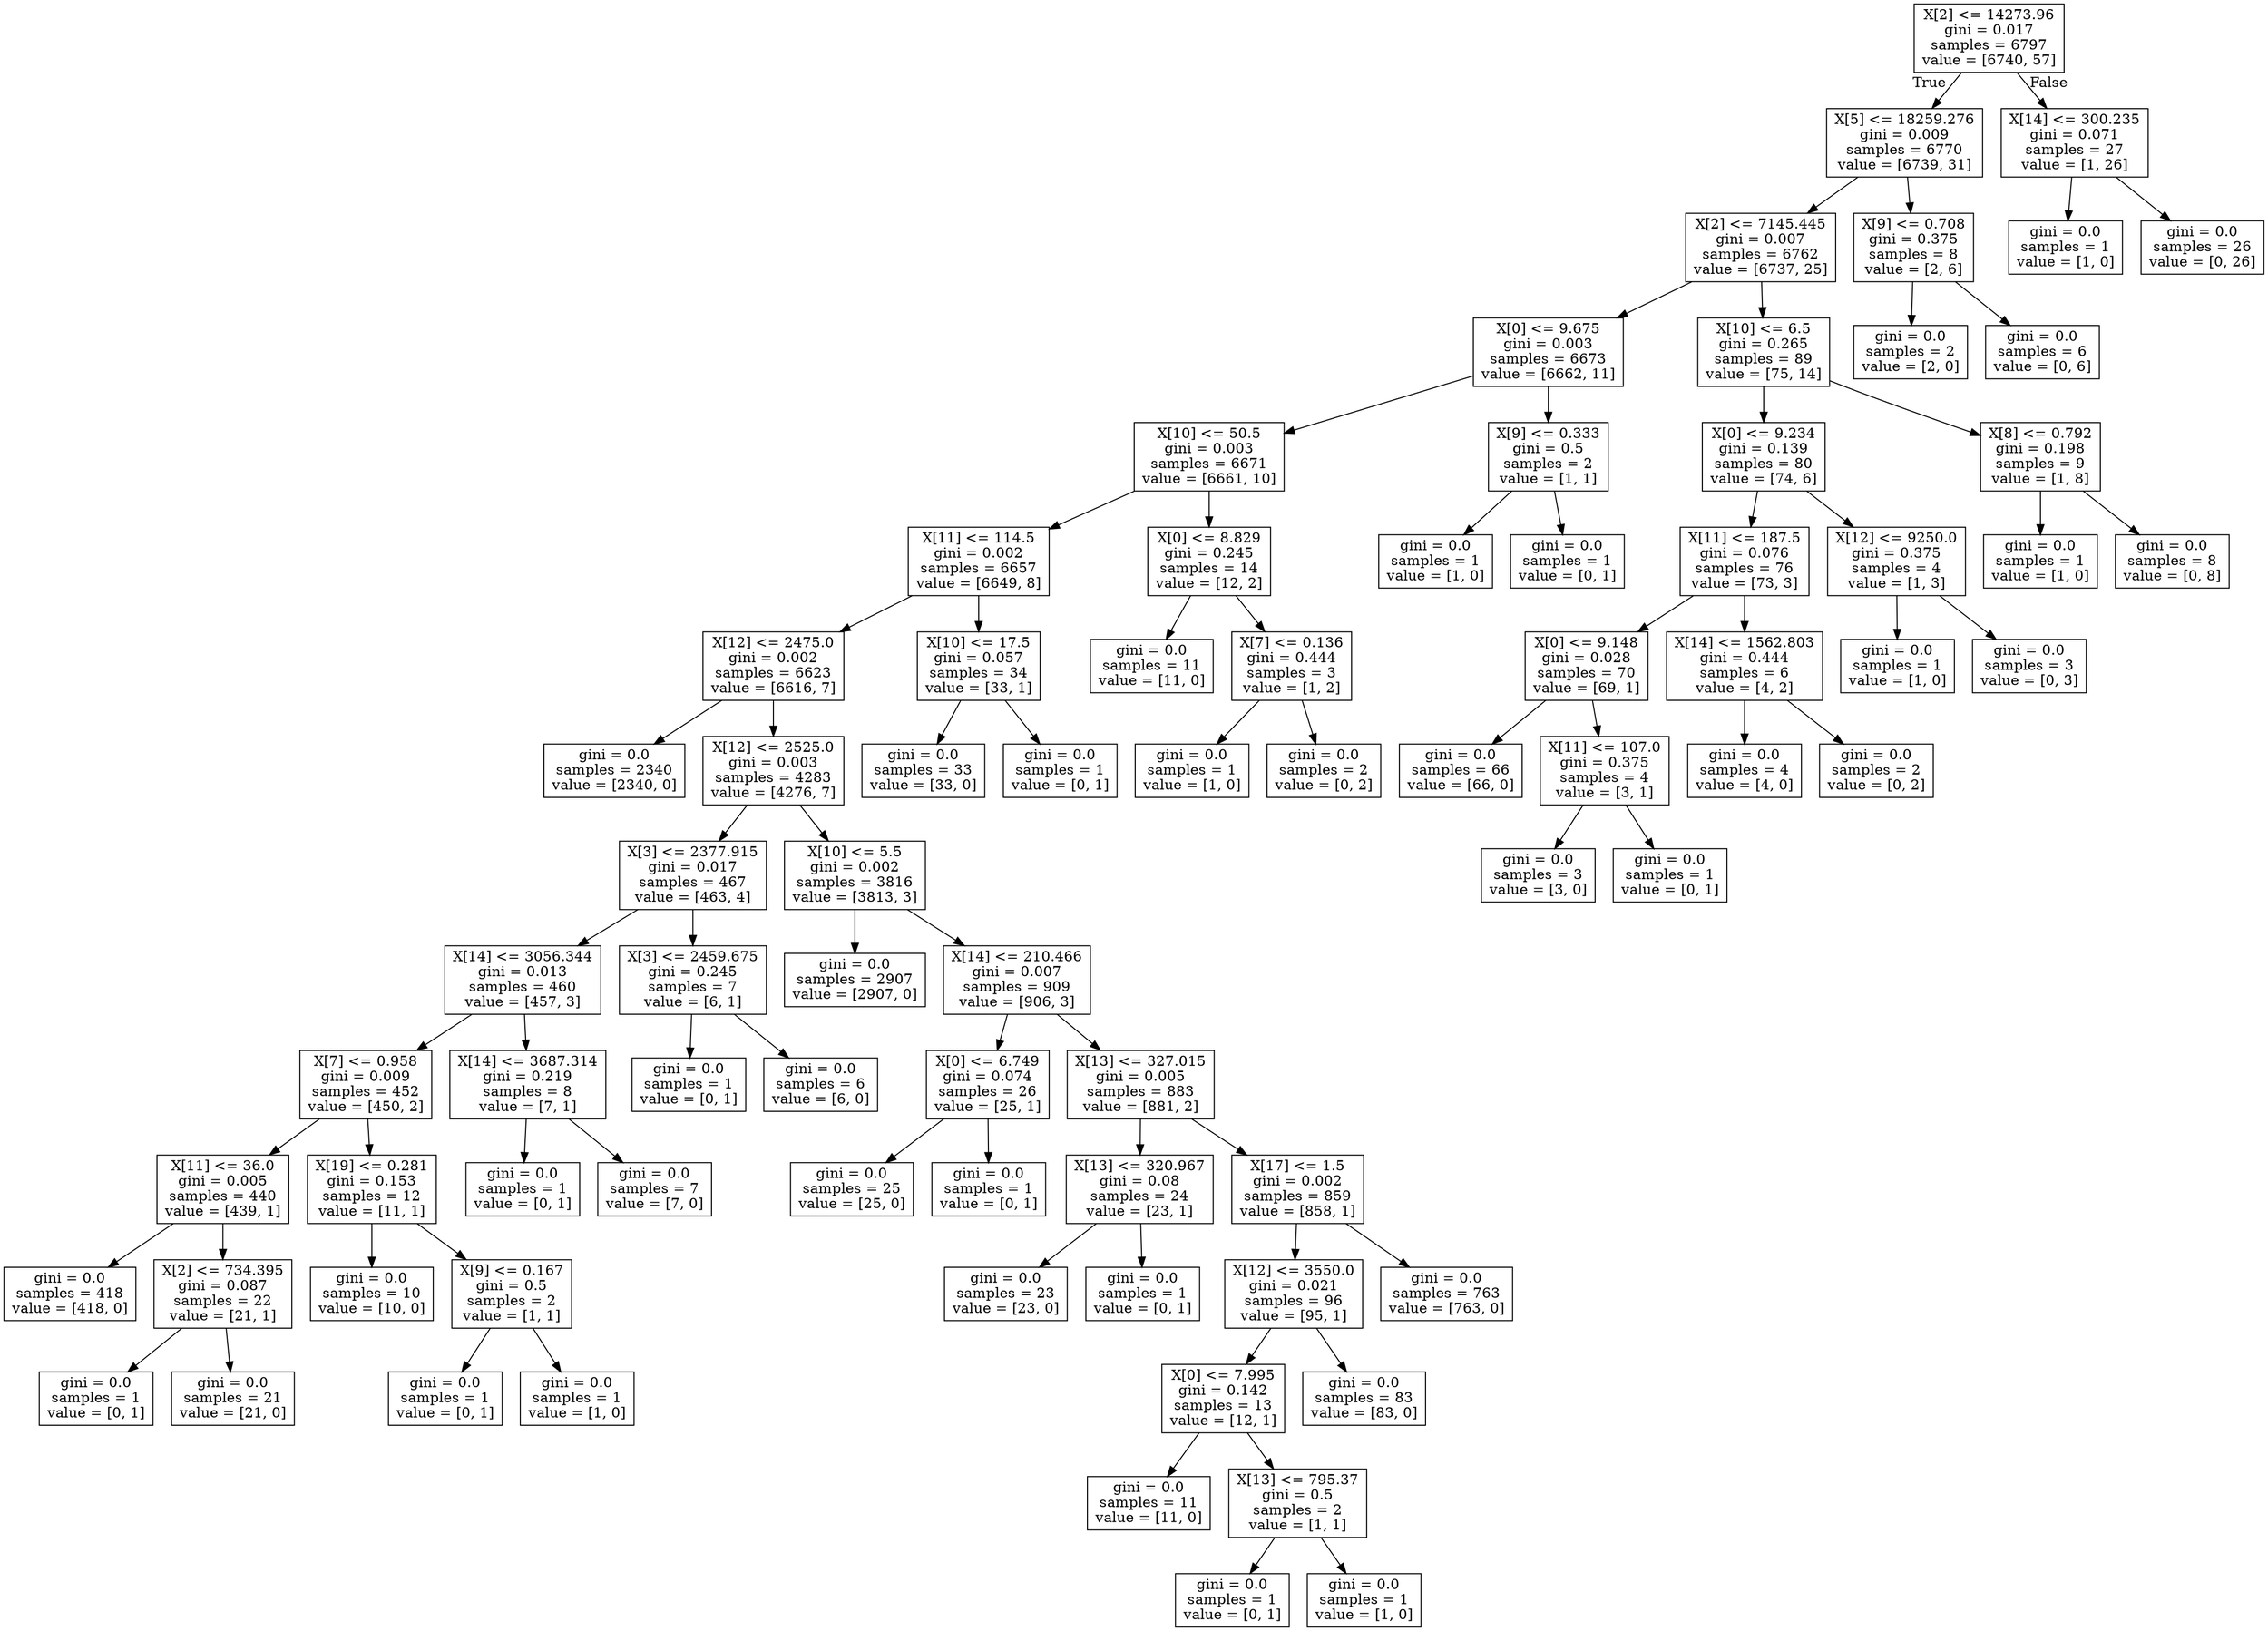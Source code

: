 digraph Tree {
node [shape=box] ;
0 [label="X[2] <= 14273.96\ngini = 0.017\nsamples = 6797\nvalue = [6740, 57]"] ;
1 [label="X[5] <= 18259.276\ngini = 0.009\nsamples = 6770\nvalue = [6739, 31]"] ;
0 -> 1 [labeldistance=2.5, labelangle=45, headlabel="True"] ;
2 [label="X[2] <= 7145.445\ngini = 0.007\nsamples = 6762\nvalue = [6737, 25]"] ;
1 -> 2 ;
3 [label="X[0] <= 9.675\ngini = 0.003\nsamples = 6673\nvalue = [6662, 11]"] ;
2 -> 3 ;
4 [label="X[10] <= 50.5\ngini = 0.003\nsamples = 6671\nvalue = [6661, 10]"] ;
3 -> 4 ;
5 [label="X[11] <= 114.5\ngini = 0.002\nsamples = 6657\nvalue = [6649, 8]"] ;
4 -> 5 ;
6 [label="X[12] <= 2475.0\ngini = 0.002\nsamples = 6623\nvalue = [6616, 7]"] ;
5 -> 6 ;
7 [label="gini = 0.0\nsamples = 2340\nvalue = [2340, 0]"] ;
6 -> 7 ;
8 [label="X[12] <= 2525.0\ngini = 0.003\nsamples = 4283\nvalue = [4276, 7]"] ;
6 -> 8 ;
9 [label="X[3] <= 2377.915\ngini = 0.017\nsamples = 467\nvalue = [463, 4]"] ;
8 -> 9 ;
10 [label="X[14] <= 3056.344\ngini = 0.013\nsamples = 460\nvalue = [457, 3]"] ;
9 -> 10 ;
11 [label="X[7] <= 0.958\ngini = 0.009\nsamples = 452\nvalue = [450, 2]"] ;
10 -> 11 ;
12 [label="X[11] <= 36.0\ngini = 0.005\nsamples = 440\nvalue = [439, 1]"] ;
11 -> 12 ;
13 [label="gini = 0.0\nsamples = 418\nvalue = [418, 0]"] ;
12 -> 13 ;
14 [label="X[2] <= 734.395\ngini = 0.087\nsamples = 22\nvalue = [21, 1]"] ;
12 -> 14 ;
15 [label="gini = 0.0\nsamples = 1\nvalue = [0, 1]"] ;
14 -> 15 ;
16 [label="gini = 0.0\nsamples = 21\nvalue = [21, 0]"] ;
14 -> 16 ;
17 [label="X[19] <= 0.281\ngini = 0.153\nsamples = 12\nvalue = [11, 1]"] ;
11 -> 17 ;
18 [label="gini = 0.0\nsamples = 10\nvalue = [10, 0]"] ;
17 -> 18 ;
19 [label="X[9] <= 0.167\ngini = 0.5\nsamples = 2\nvalue = [1, 1]"] ;
17 -> 19 ;
20 [label="gini = 0.0\nsamples = 1\nvalue = [0, 1]"] ;
19 -> 20 ;
21 [label="gini = 0.0\nsamples = 1\nvalue = [1, 0]"] ;
19 -> 21 ;
22 [label="X[14] <= 3687.314\ngini = 0.219\nsamples = 8\nvalue = [7, 1]"] ;
10 -> 22 ;
23 [label="gini = 0.0\nsamples = 1\nvalue = [0, 1]"] ;
22 -> 23 ;
24 [label="gini = 0.0\nsamples = 7\nvalue = [7, 0]"] ;
22 -> 24 ;
25 [label="X[3] <= 2459.675\ngini = 0.245\nsamples = 7\nvalue = [6, 1]"] ;
9 -> 25 ;
26 [label="gini = 0.0\nsamples = 1\nvalue = [0, 1]"] ;
25 -> 26 ;
27 [label="gini = 0.0\nsamples = 6\nvalue = [6, 0]"] ;
25 -> 27 ;
28 [label="X[10] <= 5.5\ngini = 0.002\nsamples = 3816\nvalue = [3813, 3]"] ;
8 -> 28 ;
29 [label="gini = 0.0\nsamples = 2907\nvalue = [2907, 0]"] ;
28 -> 29 ;
30 [label="X[14] <= 210.466\ngini = 0.007\nsamples = 909\nvalue = [906, 3]"] ;
28 -> 30 ;
31 [label="X[0] <= 6.749\ngini = 0.074\nsamples = 26\nvalue = [25, 1]"] ;
30 -> 31 ;
32 [label="gini = 0.0\nsamples = 25\nvalue = [25, 0]"] ;
31 -> 32 ;
33 [label="gini = 0.0\nsamples = 1\nvalue = [0, 1]"] ;
31 -> 33 ;
34 [label="X[13] <= 327.015\ngini = 0.005\nsamples = 883\nvalue = [881, 2]"] ;
30 -> 34 ;
35 [label="X[13] <= 320.967\ngini = 0.08\nsamples = 24\nvalue = [23, 1]"] ;
34 -> 35 ;
36 [label="gini = 0.0\nsamples = 23\nvalue = [23, 0]"] ;
35 -> 36 ;
37 [label="gini = 0.0\nsamples = 1\nvalue = [0, 1]"] ;
35 -> 37 ;
38 [label="X[17] <= 1.5\ngini = 0.002\nsamples = 859\nvalue = [858, 1]"] ;
34 -> 38 ;
39 [label="X[12] <= 3550.0\ngini = 0.021\nsamples = 96\nvalue = [95, 1]"] ;
38 -> 39 ;
40 [label="X[0] <= 7.995\ngini = 0.142\nsamples = 13\nvalue = [12, 1]"] ;
39 -> 40 ;
41 [label="gini = 0.0\nsamples = 11\nvalue = [11, 0]"] ;
40 -> 41 ;
42 [label="X[13] <= 795.37\ngini = 0.5\nsamples = 2\nvalue = [1, 1]"] ;
40 -> 42 ;
43 [label="gini = 0.0\nsamples = 1\nvalue = [0, 1]"] ;
42 -> 43 ;
44 [label="gini = 0.0\nsamples = 1\nvalue = [1, 0]"] ;
42 -> 44 ;
45 [label="gini = 0.0\nsamples = 83\nvalue = [83, 0]"] ;
39 -> 45 ;
46 [label="gini = 0.0\nsamples = 763\nvalue = [763, 0]"] ;
38 -> 46 ;
47 [label="X[10] <= 17.5\ngini = 0.057\nsamples = 34\nvalue = [33, 1]"] ;
5 -> 47 ;
48 [label="gini = 0.0\nsamples = 33\nvalue = [33, 0]"] ;
47 -> 48 ;
49 [label="gini = 0.0\nsamples = 1\nvalue = [0, 1]"] ;
47 -> 49 ;
50 [label="X[0] <= 8.829\ngini = 0.245\nsamples = 14\nvalue = [12, 2]"] ;
4 -> 50 ;
51 [label="gini = 0.0\nsamples = 11\nvalue = [11, 0]"] ;
50 -> 51 ;
52 [label="X[7] <= 0.136\ngini = 0.444\nsamples = 3\nvalue = [1, 2]"] ;
50 -> 52 ;
53 [label="gini = 0.0\nsamples = 1\nvalue = [1, 0]"] ;
52 -> 53 ;
54 [label="gini = 0.0\nsamples = 2\nvalue = [0, 2]"] ;
52 -> 54 ;
55 [label="X[9] <= 0.333\ngini = 0.5\nsamples = 2\nvalue = [1, 1]"] ;
3 -> 55 ;
56 [label="gini = 0.0\nsamples = 1\nvalue = [1, 0]"] ;
55 -> 56 ;
57 [label="gini = 0.0\nsamples = 1\nvalue = [0, 1]"] ;
55 -> 57 ;
58 [label="X[10] <= 6.5\ngini = 0.265\nsamples = 89\nvalue = [75, 14]"] ;
2 -> 58 ;
59 [label="X[0] <= 9.234\ngini = 0.139\nsamples = 80\nvalue = [74, 6]"] ;
58 -> 59 ;
60 [label="X[11] <= 187.5\ngini = 0.076\nsamples = 76\nvalue = [73, 3]"] ;
59 -> 60 ;
61 [label="X[0] <= 9.148\ngini = 0.028\nsamples = 70\nvalue = [69, 1]"] ;
60 -> 61 ;
62 [label="gini = 0.0\nsamples = 66\nvalue = [66, 0]"] ;
61 -> 62 ;
63 [label="X[11] <= 107.0\ngini = 0.375\nsamples = 4\nvalue = [3, 1]"] ;
61 -> 63 ;
64 [label="gini = 0.0\nsamples = 3\nvalue = [3, 0]"] ;
63 -> 64 ;
65 [label="gini = 0.0\nsamples = 1\nvalue = [0, 1]"] ;
63 -> 65 ;
66 [label="X[14] <= 1562.803\ngini = 0.444\nsamples = 6\nvalue = [4, 2]"] ;
60 -> 66 ;
67 [label="gini = 0.0\nsamples = 4\nvalue = [4, 0]"] ;
66 -> 67 ;
68 [label="gini = 0.0\nsamples = 2\nvalue = [0, 2]"] ;
66 -> 68 ;
69 [label="X[12] <= 9250.0\ngini = 0.375\nsamples = 4\nvalue = [1, 3]"] ;
59 -> 69 ;
70 [label="gini = 0.0\nsamples = 1\nvalue = [1, 0]"] ;
69 -> 70 ;
71 [label="gini = 0.0\nsamples = 3\nvalue = [0, 3]"] ;
69 -> 71 ;
72 [label="X[8] <= 0.792\ngini = 0.198\nsamples = 9\nvalue = [1, 8]"] ;
58 -> 72 ;
73 [label="gini = 0.0\nsamples = 1\nvalue = [1, 0]"] ;
72 -> 73 ;
74 [label="gini = 0.0\nsamples = 8\nvalue = [0, 8]"] ;
72 -> 74 ;
75 [label="X[9] <= 0.708\ngini = 0.375\nsamples = 8\nvalue = [2, 6]"] ;
1 -> 75 ;
76 [label="gini = 0.0\nsamples = 2\nvalue = [2, 0]"] ;
75 -> 76 ;
77 [label="gini = 0.0\nsamples = 6\nvalue = [0, 6]"] ;
75 -> 77 ;
78 [label="X[14] <= 300.235\ngini = 0.071\nsamples = 27\nvalue = [1, 26]"] ;
0 -> 78 [labeldistance=2.5, labelangle=-45, headlabel="False"] ;
79 [label="gini = 0.0\nsamples = 1\nvalue = [1, 0]"] ;
78 -> 79 ;
80 [label="gini = 0.0\nsamples = 26\nvalue = [0, 26]"] ;
78 -> 80 ;
}
